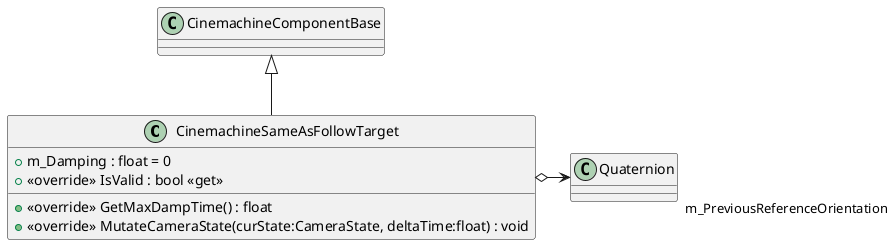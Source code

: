 @startuml
class CinemachineSameAsFollowTarget {
    + m_Damping : float = 0
    + <<override>> IsValid : bool <<get>>
    + <<override>> GetMaxDampTime() : float
    + <<override>> MutateCameraState(curState:CameraState, deltaTime:float) : void
}
CinemachineComponentBase <|-- CinemachineSameAsFollowTarget
CinemachineSameAsFollowTarget o-> "m_PreviousReferenceOrientation" Quaternion
@enduml

